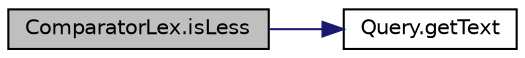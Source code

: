 digraph G
{
  edge [fontname="Helvetica",fontsize="10",labelfontname="Helvetica",labelfontsize="10"];
  node [fontname="Helvetica",fontsize="10",shape=record];
  rankdir="LR";
  Node1 [label="ComparatorLex.isLess",height=0.2,width=0.4,color="black", fillcolor="grey75", style="filled" fontcolor="black"];
  Node1 -> Node2 [color="midnightblue",fontsize="10",style="solid",fontname="Helvetica"];
  Node2 [label="Query.getText",height=0.2,width=0.4,color="black", fillcolor="white", style="filled",URL="$d3/ddf/classQuery.html#ae939aca03bbd3ce9814e85f59d9350c9"];
}
